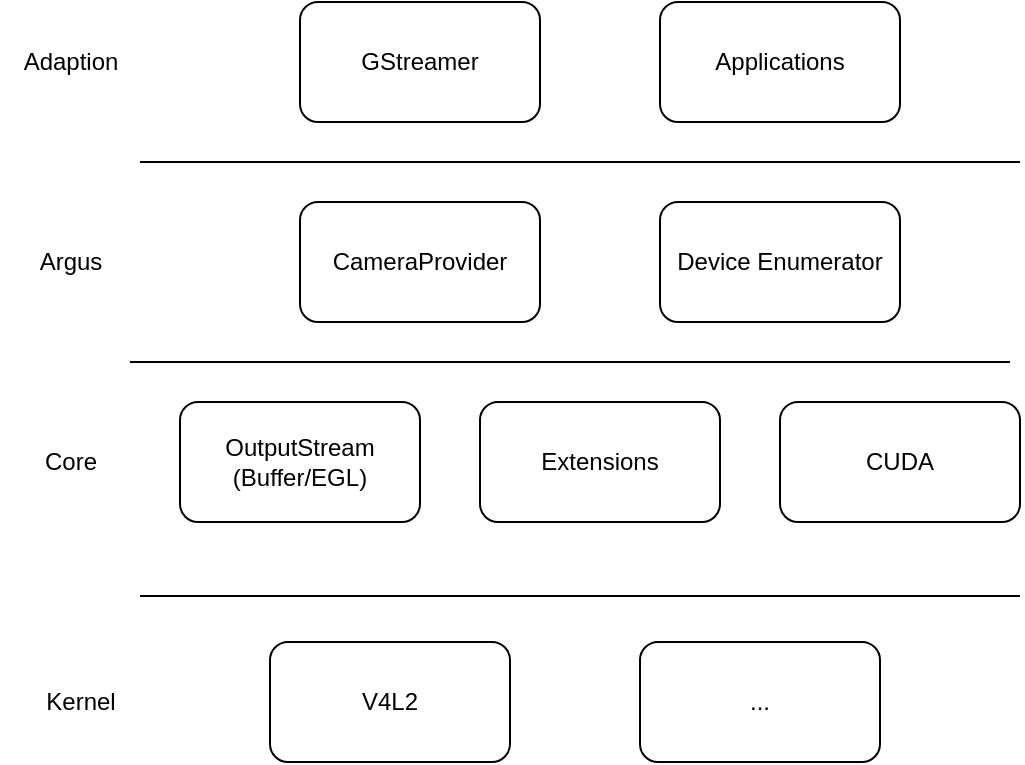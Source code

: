 <mxfile version="24.7.17">
  <diagram name="Page-1" id="8zfEWb1Eit9VAVvbU8sq">
    <mxGraphModel dx="1196" dy="770" grid="1" gridSize="10" guides="1" tooltips="1" connect="1" arrows="1" fold="1" page="1" pageScale="1" pageWidth="850" pageHeight="1100" math="0" shadow="0">
      <root>
        <mxCell id="0" />
        <mxCell id="1" parent="0" />
        <mxCell id="Z2c5B51v50l8Hd_x0sNA-1" value="" style="endArrow=none;html=1;rounded=0;" edge="1" parent="1">
          <mxGeometry width="50" height="50" relative="1" as="geometry">
            <mxPoint x="180" y="230" as="sourcePoint" />
            <mxPoint x="620" y="230" as="targetPoint" />
          </mxGeometry>
        </mxCell>
        <mxCell id="Z2c5B51v50l8Hd_x0sNA-2" value="" style="endArrow=none;html=1;rounded=0;" edge="1" parent="1">
          <mxGeometry width="50" height="50" relative="1" as="geometry">
            <mxPoint x="180" y="447" as="sourcePoint" />
            <mxPoint x="620" y="447" as="targetPoint" />
          </mxGeometry>
        </mxCell>
        <mxCell id="Z2c5B51v50l8Hd_x0sNA-4" value="&lt;div&gt;GStreamer&lt;/div&gt;" style="rounded=1;whiteSpace=wrap;html=1;" vertex="1" parent="1">
          <mxGeometry x="260" y="150" width="120" height="60" as="geometry" />
        </mxCell>
        <mxCell id="Z2c5B51v50l8Hd_x0sNA-5" value="&lt;div&gt;Adaption&lt;/div&gt;" style="text;html=1;align=center;verticalAlign=middle;resizable=0;points=[];autosize=1;strokeColor=none;fillColor=none;" vertex="1" parent="1">
          <mxGeometry x="110" y="165" width="70" height="30" as="geometry" />
        </mxCell>
        <mxCell id="Z2c5B51v50l8Hd_x0sNA-6" value="CameraProvider" style="rounded=1;whiteSpace=wrap;html=1;" vertex="1" parent="1">
          <mxGeometry x="260" y="250" width="120" height="60" as="geometry" />
        </mxCell>
        <mxCell id="Z2c5B51v50l8Hd_x0sNA-8" value="V4L2" style="rounded=1;whiteSpace=wrap;html=1;" vertex="1" parent="1">
          <mxGeometry x="245" y="470" width="120" height="60" as="geometry" />
        </mxCell>
        <mxCell id="Z2c5B51v50l8Hd_x0sNA-10" value="Device Enumerator" style="rounded=1;whiteSpace=wrap;html=1;" vertex="1" parent="1">
          <mxGeometry x="440" y="250" width="120" height="60" as="geometry" />
        </mxCell>
        <mxCell id="Z2c5B51v50l8Hd_x0sNA-11" value="Argus" style="text;html=1;align=center;verticalAlign=middle;resizable=0;points=[];autosize=1;strokeColor=none;fillColor=none;" vertex="1" parent="1">
          <mxGeometry x="120" y="265" width="50" height="30" as="geometry" />
        </mxCell>
        <mxCell id="Z2c5B51v50l8Hd_x0sNA-12" value="Kernel" style="text;html=1;align=center;verticalAlign=middle;resizable=0;points=[];autosize=1;strokeColor=none;fillColor=none;" vertex="1" parent="1">
          <mxGeometry x="120" y="485" width="60" height="30" as="geometry" />
        </mxCell>
        <mxCell id="Z2c5B51v50l8Hd_x0sNA-13" value="..." style="rounded=1;whiteSpace=wrap;html=1;" vertex="1" parent="1">
          <mxGeometry x="430" y="470" width="120" height="60" as="geometry" />
        </mxCell>
        <mxCell id="Z2c5B51v50l8Hd_x0sNA-14" value="Core" style="text;html=1;align=center;verticalAlign=middle;resizable=0;points=[];autosize=1;strokeColor=none;fillColor=none;" vertex="1" parent="1">
          <mxGeometry x="120" y="365" width="50" height="30" as="geometry" />
        </mxCell>
        <mxCell id="Z2c5B51v50l8Hd_x0sNA-15" value="&lt;div&gt;OutputStream&lt;/div&gt;&lt;div&gt;(Buffer/EGL)&lt;br&gt;&lt;/div&gt;" style="rounded=1;whiteSpace=wrap;html=1;" vertex="1" parent="1">
          <mxGeometry x="200" y="350" width="120" height="60" as="geometry" />
        </mxCell>
        <mxCell id="Z2c5B51v50l8Hd_x0sNA-16" value="Extensions" style="rounded=1;whiteSpace=wrap;html=1;" vertex="1" parent="1">
          <mxGeometry x="350" y="350" width="120" height="60" as="geometry" />
        </mxCell>
        <mxCell id="Z2c5B51v50l8Hd_x0sNA-18" value="Applications" style="rounded=1;whiteSpace=wrap;html=1;" vertex="1" parent="1">
          <mxGeometry x="440" y="150" width="120" height="60" as="geometry" />
        </mxCell>
        <mxCell id="Z2c5B51v50l8Hd_x0sNA-19" value="CUDA" style="rounded=1;whiteSpace=wrap;html=1;" vertex="1" parent="1">
          <mxGeometry x="500" y="350" width="120" height="60" as="geometry" />
        </mxCell>
        <mxCell id="Z2c5B51v50l8Hd_x0sNA-22" value="" style="endArrow=none;html=1;rounded=0;" edge="1" parent="1">
          <mxGeometry width="50" height="50" relative="1" as="geometry">
            <mxPoint x="175" y="330" as="sourcePoint" />
            <mxPoint x="615" y="330" as="targetPoint" />
          </mxGeometry>
        </mxCell>
      </root>
    </mxGraphModel>
  </diagram>
</mxfile>
